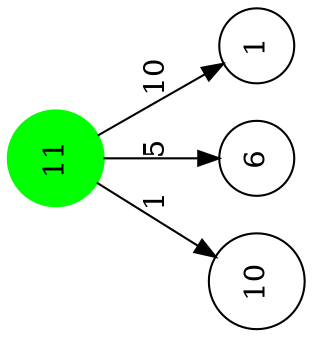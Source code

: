  digraph change3 {
 	orientation=landscape;
 	size = 10;
 	fontname="Helvetica";
 	compound=true;

	origin [shape=circle, label="11", style="filled", color="green"];
	10 [shape=circle, label="10"];
	6 [shape=circle, label="6"];
	1 [shape=circle, label="1"];

	origin -> 10 [label="1"];
	origin -> 6 [label="5"];
	origin -> 1 [label="10"];
 }
